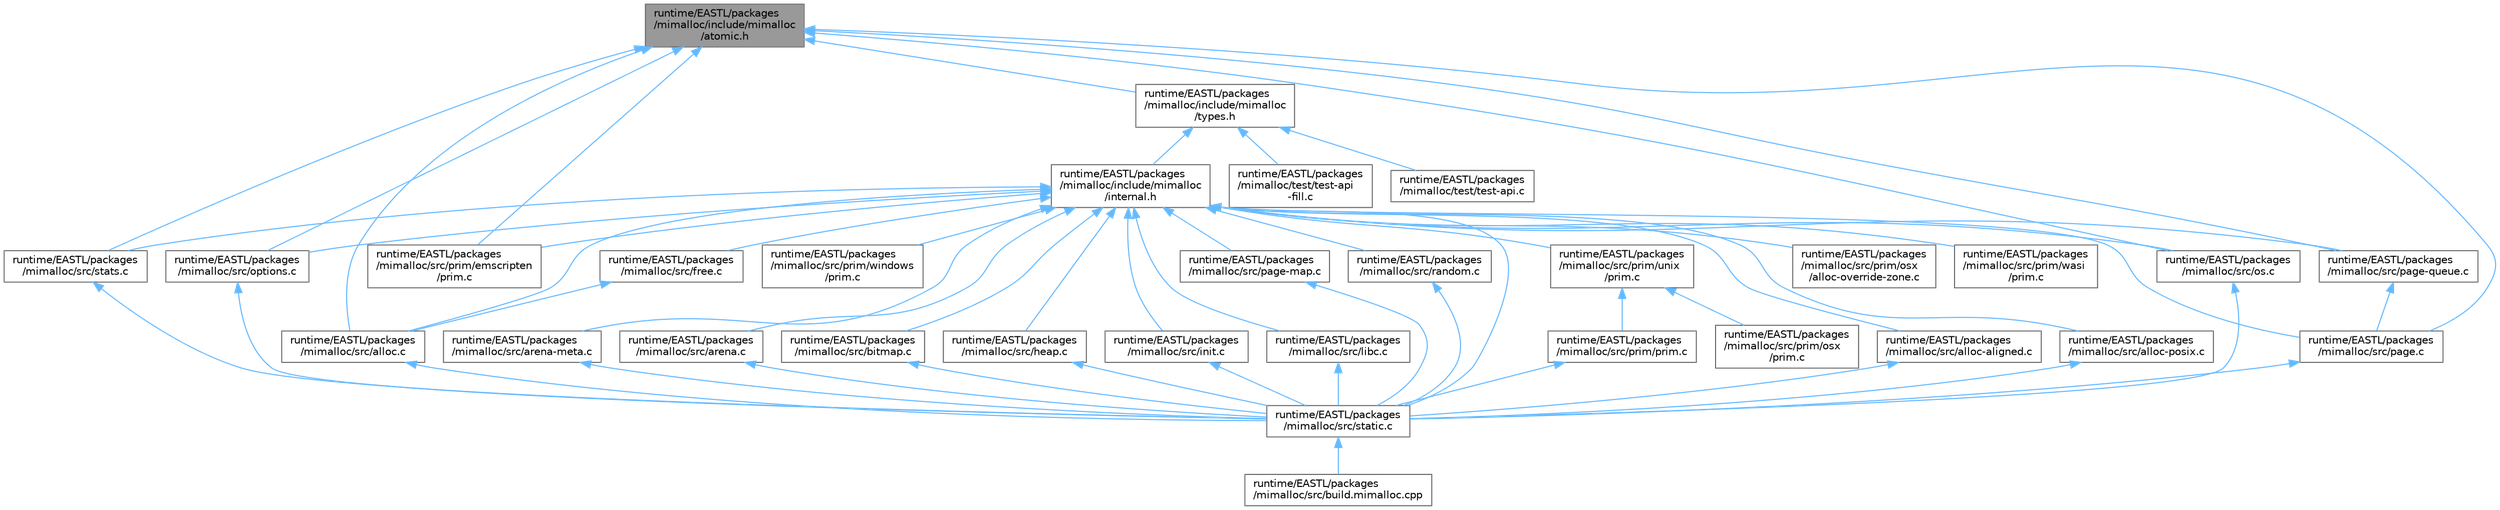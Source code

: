 digraph "runtime/EASTL/packages/mimalloc/include/mimalloc/atomic.h"
{
 // LATEX_PDF_SIZE
  bgcolor="transparent";
  edge [fontname=Helvetica,fontsize=10,labelfontname=Helvetica,labelfontsize=10];
  node [fontname=Helvetica,fontsize=10,shape=box,height=0.2,width=0.4];
  Node1 [id="Node000001",label="runtime/EASTL/packages\l/mimalloc/include/mimalloc\l/atomic.h",height=0.2,width=0.4,color="gray40", fillcolor="grey60", style="filled", fontcolor="black",tooltip=" "];
  Node1 -> Node2 [id="edge1_Node000001_Node000002",dir="back",color="steelblue1",style="solid",tooltip=" "];
  Node2 [id="Node000002",label="runtime/EASTL/packages\l/mimalloc/include/mimalloc\l/types.h",height=0.2,width=0.4,color="grey40", fillcolor="white", style="filled",URL="$runtime_2_e_a_s_t_l_2packages_2mimalloc_2include_2mimalloc_2types_8h.html",tooltip=" "];
  Node2 -> Node3 [id="edge2_Node000002_Node000003",dir="back",color="steelblue1",style="solid",tooltip=" "];
  Node3 [id="Node000003",label="runtime/EASTL/packages\l/mimalloc/include/mimalloc\l/internal.h",height=0.2,width=0.4,color="grey40", fillcolor="white", style="filled",URL="$_e_a_s_t_l_2packages_2mimalloc_2include_2mimalloc_2internal_8h.html",tooltip=" "];
  Node3 -> Node4 [id="edge3_Node000003_Node000004",dir="back",color="steelblue1",style="solid",tooltip=" "];
  Node4 [id="Node000004",label="runtime/EASTL/packages\l/mimalloc/src/alloc-aligned.c",height=0.2,width=0.4,color="grey40", fillcolor="white", style="filled",URL="$alloc-aligned_8c.html",tooltip=" "];
  Node4 -> Node5 [id="edge4_Node000004_Node000005",dir="back",color="steelblue1",style="solid",tooltip=" "];
  Node5 [id="Node000005",label="runtime/EASTL/packages\l/mimalloc/src/static.c",height=0.2,width=0.4,color="grey40", fillcolor="white", style="filled",URL="$static_8c.html",tooltip=" "];
  Node5 -> Node6 [id="edge5_Node000005_Node000006",dir="back",color="steelblue1",style="solid",tooltip=" "];
  Node6 [id="Node000006",label="runtime/EASTL/packages\l/mimalloc/src/build.mimalloc.cpp",height=0.2,width=0.4,color="grey40", fillcolor="white", style="filled",URL="$build_8mimalloc_8cpp.html",tooltip=" "];
  Node3 -> Node7 [id="edge6_Node000003_Node000007",dir="back",color="steelblue1",style="solid",tooltip=" "];
  Node7 [id="Node000007",label="runtime/EASTL/packages\l/mimalloc/src/alloc-posix.c",height=0.2,width=0.4,color="grey40", fillcolor="white", style="filled",URL="$alloc-posix_8c.html",tooltip=" "];
  Node7 -> Node5 [id="edge7_Node000007_Node000005",dir="back",color="steelblue1",style="solid",tooltip=" "];
  Node3 -> Node8 [id="edge8_Node000003_Node000008",dir="back",color="steelblue1",style="solid",tooltip=" "];
  Node8 [id="Node000008",label="runtime/EASTL/packages\l/mimalloc/src/alloc.c",height=0.2,width=0.4,color="grey40", fillcolor="white", style="filled",URL="$alloc_8c.html",tooltip=" "];
  Node8 -> Node5 [id="edge9_Node000008_Node000005",dir="back",color="steelblue1",style="solid",tooltip=" "];
  Node3 -> Node9 [id="edge10_Node000003_Node000009",dir="back",color="steelblue1",style="solid",tooltip=" "];
  Node9 [id="Node000009",label="runtime/EASTL/packages\l/mimalloc/src/arena-meta.c",height=0.2,width=0.4,color="grey40", fillcolor="white", style="filled",URL="$arena-meta_8c.html",tooltip=" "];
  Node9 -> Node5 [id="edge11_Node000009_Node000005",dir="back",color="steelblue1",style="solid",tooltip=" "];
  Node3 -> Node10 [id="edge12_Node000003_Node000010",dir="back",color="steelblue1",style="solid",tooltip=" "];
  Node10 [id="Node000010",label="runtime/EASTL/packages\l/mimalloc/src/arena.c",height=0.2,width=0.4,color="grey40", fillcolor="white", style="filled",URL="$arena_8c.html",tooltip=" "];
  Node10 -> Node5 [id="edge13_Node000010_Node000005",dir="back",color="steelblue1",style="solid",tooltip=" "];
  Node3 -> Node11 [id="edge14_Node000003_Node000011",dir="back",color="steelblue1",style="solid",tooltip=" "];
  Node11 [id="Node000011",label="runtime/EASTL/packages\l/mimalloc/src/bitmap.c",height=0.2,width=0.4,color="grey40", fillcolor="white", style="filled",URL="$bitmap_8c.html",tooltip=" "];
  Node11 -> Node5 [id="edge15_Node000011_Node000005",dir="back",color="steelblue1",style="solid",tooltip=" "];
  Node3 -> Node12 [id="edge16_Node000003_Node000012",dir="back",color="steelblue1",style="solid",tooltip=" "];
  Node12 [id="Node000012",label="runtime/EASTL/packages\l/mimalloc/src/free.c",height=0.2,width=0.4,color="grey40", fillcolor="white", style="filled",URL="$free_8c.html",tooltip=" "];
  Node12 -> Node8 [id="edge17_Node000012_Node000008",dir="back",color="steelblue1",style="solid",tooltip=" "];
  Node3 -> Node13 [id="edge18_Node000003_Node000013",dir="back",color="steelblue1",style="solid",tooltip=" "];
  Node13 [id="Node000013",label="runtime/EASTL/packages\l/mimalloc/src/heap.c",height=0.2,width=0.4,color="grey40", fillcolor="white", style="filled",URL="$heap_8c.html",tooltip=" "];
  Node13 -> Node5 [id="edge19_Node000013_Node000005",dir="back",color="steelblue1",style="solid",tooltip=" "];
  Node3 -> Node14 [id="edge20_Node000003_Node000014",dir="back",color="steelblue1",style="solid",tooltip=" "];
  Node14 [id="Node000014",label="runtime/EASTL/packages\l/mimalloc/src/init.c",height=0.2,width=0.4,color="grey40", fillcolor="white", style="filled",URL="$_e_a_s_t_l_2packages_2mimalloc_2src_2init_8c.html",tooltip=" "];
  Node14 -> Node5 [id="edge21_Node000014_Node000005",dir="back",color="steelblue1",style="solid",tooltip=" "];
  Node3 -> Node15 [id="edge22_Node000003_Node000015",dir="back",color="steelblue1",style="solid",tooltip=" "];
  Node15 [id="Node000015",label="runtime/EASTL/packages\l/mimalloc/src/libc.c",height=0.2,width=0.4,color="grey40", fillcolor="white", style="filled",URL="$libc_8c.html",tooltip=" "];
  Node15 -> Node5 [id="edge23_Node000015_Node000005",dir="back",color="steelblue1",style="solid",tooltip=" "];
  Node3 -> Node16 [id="edge24_Node000003_Node000016",dir="back",color="steelblue1",style="solid",tooltip=" "];
  Node16 [id="Node000016",label="runtime/EASTL/packages\l/mimalloc/src/options.c",height=0.2,width=0.4,color="grey40", fillcolor="white", style="filled",URL="$options_8c.html",tooltip=" "];
  Node16 -> Node5 [id="edge25_Node000016_Node000005",dir="back",color="steelblue1",style="solid",tooltip=" "];
  Node3 -> Node17 [id="edge26_Node000003_Node000017",dir="back",color="steelblue1",style="solid",tooltip=" "];
  Node17 [id="Node000017",label="runtime/EASTL/packages\l/mimalloc/src/os.c",height=0.2,width=0.4,color="grey40", fillcolor="white", style="filled",URL="$os_8c.html",tooltip=" "];
  Node17 -> Node5 [id="edge27_Node000017_Node000005",dir="back",color="steelblue1",style="solid",tooltip=" "];
  Node3 -> Node18 [id="edge28_Node000003_Node000018",dir="back",color="steelblue1",style="solid",tooltip=" "];
  Node18 [id="Node000018",label="runtime/EASTL/packages\l/mimalloc/src/page-map.c",height=0.2,width=0.4,color="grey40", fillcolor="white", style="filled",URL="$page-map_8c.html",tooltip=" "];
  Node18 -> Node5 [id="edge29_Node000018_Node000005",dir="back",color="steelblue1",style="solid",tooltip=" "];
  Node3 -> Node19 [id="edge30_Node000003_Node000019",dir="back",color="steelblue1",style="solid",tooltip=" "];
  Node19 [id="Node000019",label="runtime/EASTL/packages\l/mimalloc/src/page-queue.c",height=0.2,width=0.4,color="grey40", fillcolor="white", style="filled",URL="$page-queue_8c.html",tooltip=" "];
  Node19 -> Node20 [id="edge31_Node000019_Node000020",dir="back",color="steelblue1",style="solid",tooltip=" "];
  Node20 [id="Node000020",label="runtime/EASTL/packages\l/mimalloc/src/page.c",height=0.2,width=0.4,color="grey40", fillcolor="white", style="filled",URL="$page_8c.html",tooltip=" "];
  Node20 -> Node5 [id="edge32_Node000020_Node000005",dir="back",color="steelblue1",style="solid",tooltip=" "];
  Node3 -> Node20 [id="edge33_Node000003_Node000020",dir="back",color="steelblue1",style="solid",tooltip=" "];
  Node3 -> Node21 [id="edge34_Node000003_Node000021",dir="back",color="steelblue1",style="solid",tooltip=" "];
  Node21 [id="Node000021",label="runtime/EASTL/packages\l/mimalloc/src/prim/emscripten\l/prim.c",height=0.2,width=0.4,color="grey40", fillcolor="white", style="filled",URL="$emscripten_2prim_8c.html",tooltip=" "];
  Node3 -> Node22 [id="edge35_Node000003_Node000022",dir="back",color="steelblue1",style="solid",tooltip=" "];
  Node22 [id="Node000022",label="runtime/EASTL/packages\l/mimalloc/src/prim/osx\l/alloc-override-zone.c",height=0.2,width=0.4,color="grey40", fillcolor="white", style="filled",URL="$alloc-override-zone_8c.html",tooltip=" "];
  Node3 -> Node23 [id="edge36_Node000003_Node000023",dir="back",color="steelblue1",style="solid",tooltip=" "];
  Node23 [id="Node000023",label="runtime/EASTL/packages\l/mimalloc/src/prim/unix\l/prim.c",height=0.2,width=0.4,color="grey40", fillcolor="white", style="filled",URL="$unix_2prim_8c.html",tooltip=" "];
  Node23 -> Node24 [id="edge37_Node000023_Node000024",dir="back",color="steelblue1",style="solid",tooltip=" "];
  Node24 [id="Node000024",label="runtime/EASTL/packages\l/mimalloc/src/prim/osx\l/prim.c",height=0.2,width=0.4,color="grey40", fillcolor="white", style="filled",URL="$osx_2prim_8c.html",tooltip=" "];
  Node23 -> Node25 [id="edge38_Node000023_Node000025",dir="back",color="steelblue1",style="solid",tooltip=" "];
  Node25 [id="Node000025",label="runtime/EASTL/packages\l/mimalloc/src/prim/prim.c",height=0.2,width=0.4,color="grey40", fillcolor="white", style="filled",URL="$prim_8c.html",tooltip=" "];
  Node25 -> Node5 [id="edge39_Node000025_Node000005",dir="back",color="steelblue1",style="solid",tooltip=" "];
  Node3 -> Node26 [id="edge40_Node000003_Node000026",dir="back",color="steelblue1",style="solid",tooltip=" "];
  Node26 [id="Node000026",label="runtime/EASTL/packages\l/mimalloc/src/prim/wasi\l/prim.c",height=0.2,width=0.4,color="grey40", fillcolor="white", style="filled",URL="$wasi_2prim_8c.html",tooltip=" "];
  Node3 -> Node27 [id="edge41_Node000003_Node000027",dir="back",color="steelblue1",style="solid",tooltip=" "];
  Node27 [id="Node000027",label="runtime/EASTL/packages\l/mimalloc/src/prim/windows\l/prim.c",height=0.2,width=0.4,color="grey40", fillcolor="white", style="filled",URL="$windows_2prim_8c.html",tooltip=" "];
  Node3 -> Node28 [id="edge42_Node000003_Node000028",dir="back",color="steelblue1",style="solid",tooltip=" "];
  Node28 [id="Node000028",label="runtime/EASTL/packages\l/mimalloc/src/random.c",height=0.2,width=0.4,color="grey40", fillcolor="white", style="filled",URL="$random_8c.html",tooltip=" "];
  Node28 -> Node5 [id="edge43_Node000028_Node000005",dir="back",color="steelblue1",style="solid",tooltip=" "];
  Node3 -> Node5 [id="edge44_Node000003_Node000005",dir="back",color="steelblue1",style="solid",tooltip=" "];
  Node3 -> Node29 [id="edge45_Node000003_Node000029",dir="back",color="steelblue1",style="solid",tooltip=" "];
  Node29 [id="Node000029",label="runtime/EASTL/packages\l/mimalloc/src/stats.c",height=0.2,width=0.4,color="grey40", fillcolor="white", style="filled",URL="$stats_8c.html",tooltip=" "];
  Node29 -> Node5 [id="edge46_Node000029_Node000005",dir="back",color="steelblue1",style="solid",tooltip=" "];
  Node2 -> Node30 [id="edge47_Node000002_Node000030",dir="back",color="steelblue1",style="solid",tooltip=" "];
  Node30 [id="Node000030",label="runtime/EASTL/packages\l/mimalloc/test/test-api\l-fill.c",height=0.2,width=0.4,color="grey40", fillcolor="white", style="filled",URL="$test-api-fill_8c.html",tooltip=" "];
  Node2 -> Node31 [id="edge48_Node000002_Node000031",dir="back",color="steelblue1",style="solid",tooltip=" "];
  Node31 [id="Node000031",label="runtime/EASTL/packages\l/mimalloc/test/test-api.c",height=0.2,width=0.4,color="grey40", fillcolor="white", style="filled",URL="$test-api_8c.html",tooltip=" "];
  Node1 -> Node8 [id="edge49_Node000001_Node000008",dir="back",color="steelblue1",style="solid",tooltip=" "];
  Node1 -> Node16 [id="edge50_Node000001_Node000016",dir="back",color="steelblue1",style="solid",tooltip=" "];
  Node1 -> Node17 [id="edge51_Node000001_Node000017",dir="back",color="steelblue1",style="solid",tooltip=" "];
  Node1 -> Node19 [id="edge52_Node000001_Node000019",dir="back",color="steelblue1",style="solid",tooltip=" "];
  Node1 -> Node20 [id="edge53_Node000001_Node000020",dir="back",color="steelblue1",style="solid",tooltip=" "];
  Node1 -> Node21 [id="edge54_Node000001_Node000021",dir="back",color="steelblue1",style="solid",tooltip=" "];
  Node1 -> Node29 [id="edge55_Node000001_Node000029",dir="back",color="steelblue1",style="solid",tooltip=" "];
}
